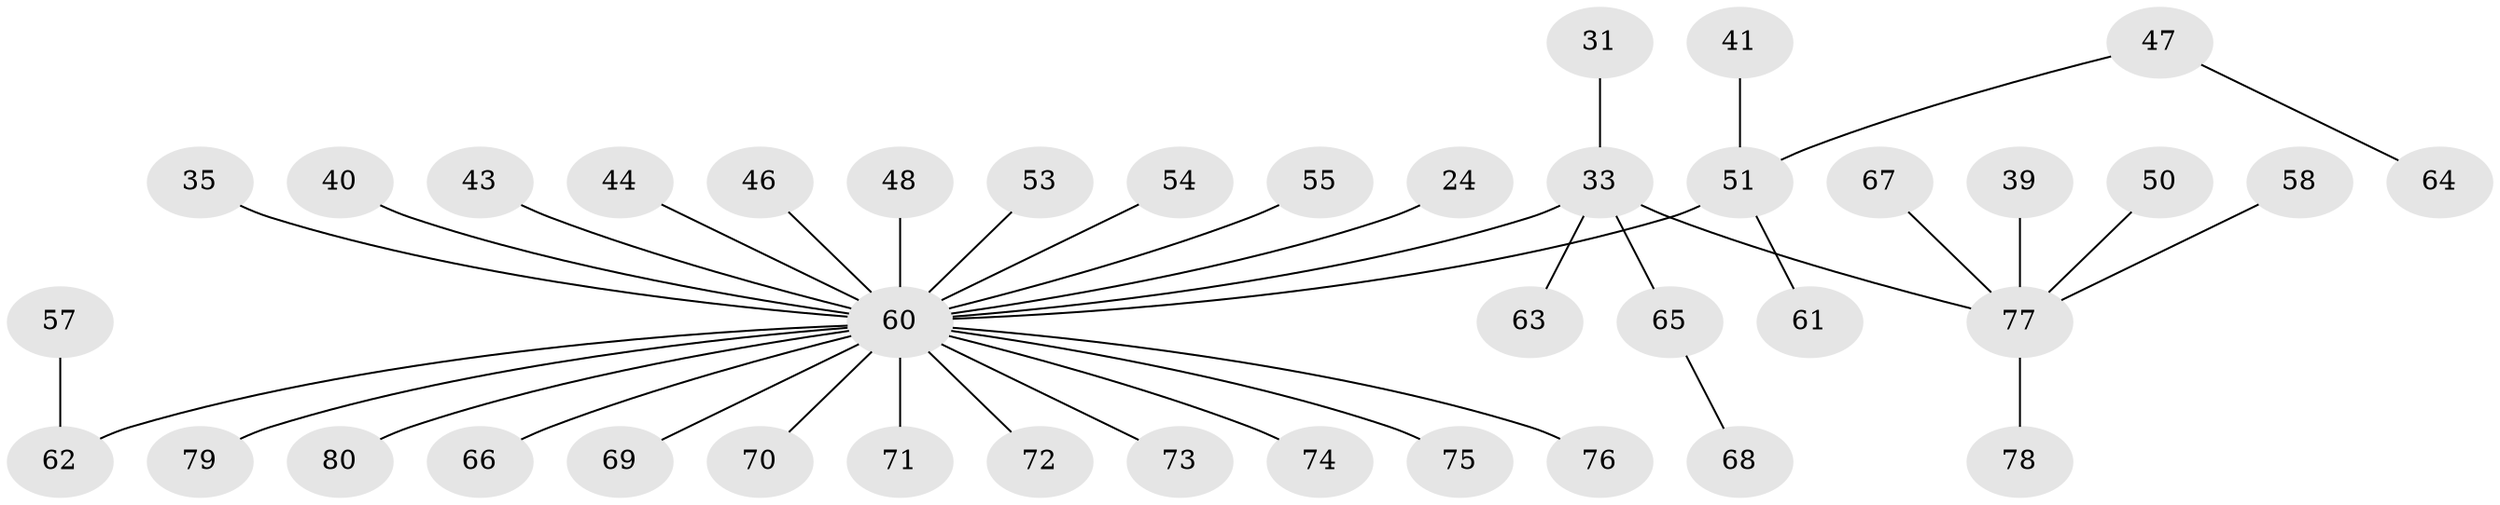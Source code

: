 // original degree distribution, {6: 0.0375, 4: 0.075, 3: 0.075, 2: 0.1875, 5: 0.0375, 1: 0.575, 7: 0.0125}
// Generated by graph-tools (version 1.1) at 2025/52/03/09/25 04:52:29]
// undirected, 40 vertices, 39 edges
graph export_dot {
graph [start="1"]
  node [color=gray90,style=filled];
  24;
  31;
  33 [super="+17"];
  35;
  39;
  40;
  41;
  43;
  44;
  46;
  47;
  48;
  50;
  51 [super="+28"];
  53;
  54;
  55;
  57;
  58;
  60 [super="+5+56"];
  61;
  62 [super="+8+9+30"];
  63;
  64;
  65 [super="+45+59"];
  66;
  67;
  68;
  69;
  70;
  71;
  72;
  73;
  74;
  75 [super="+19+21"];
  76;
  77 [super="+52"];
  78;
  79;
  80;
  24 -- 60;
  31 -- 33;
  33 -- 63;
  33 -- 65;
  33 -- 77;
  33 -- 60;
  35 -- 60;
  39 -- 77;
  40 -- 60;
  41 -- 51;
  43 -- 60;
  44 -- 60;
  46 -- 60;
  47 -- 64;
  47 -- 51;
  48 -- 60;
  50 -- 77;
  51 -- 61;
  51 -- 60;
  53 -- 60;
  54 -- 60;
  55 -- 60;
  57 -- 62;
  58 -- 77;
  60 -- 66;
  60 -- 69;
  60 -- 70;
  60 -- 71;
  60 -- 72;
  60 -- 73;
  60 -- 74;
  60 -- 75;
  60 -- 76;
  60 -- 79;
  60 -- 80;
  60 -- 62;
  65 -- 68;
  67 -- 77;
  77 -- 78;
}
